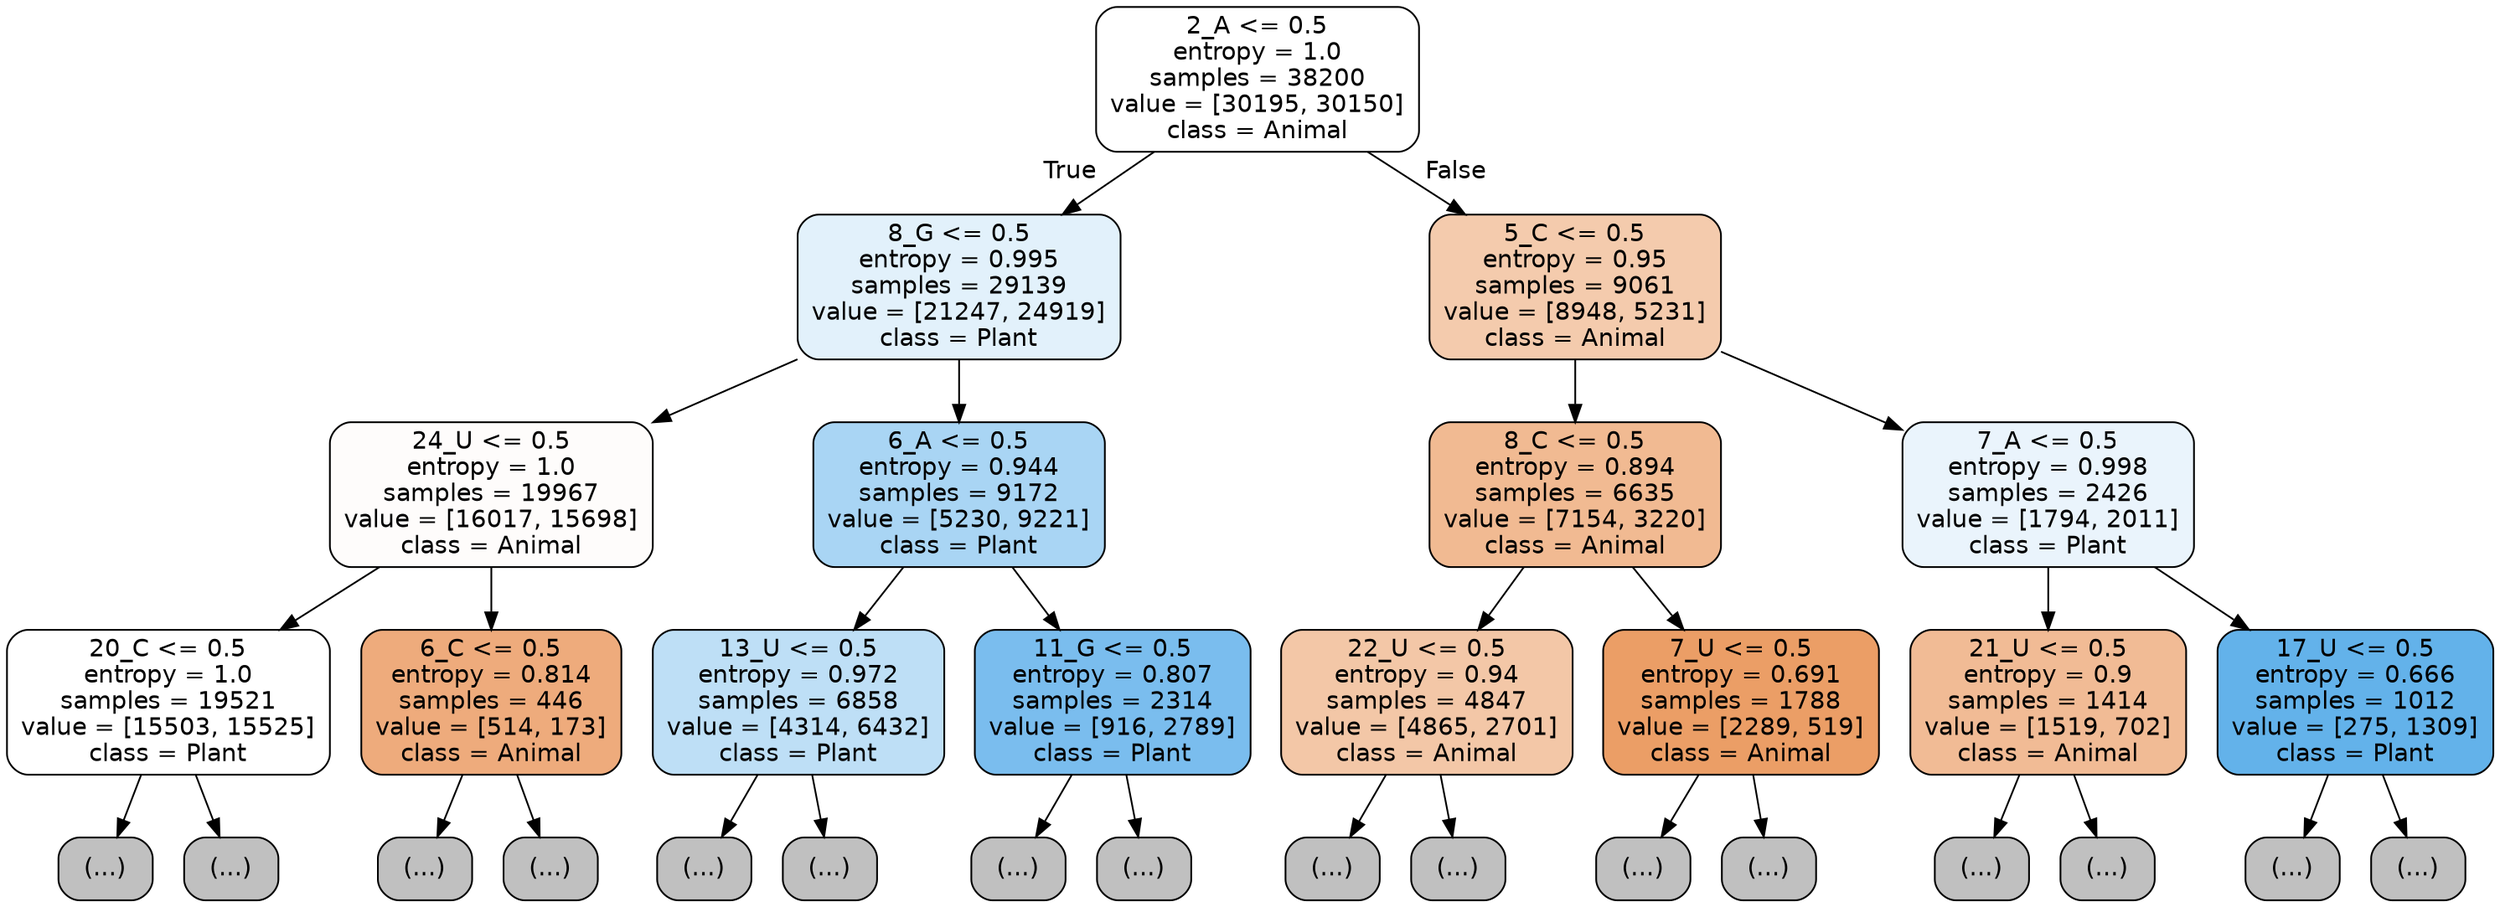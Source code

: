 digraph Tree {
node [shape=box, style="filled, rounded", color="black", fontname="helvetica"] ;
edge [fontname="helvetica"] ;
0 [label="2_A <= 0.5\nentropy = 1.0\nsamples = 38200\nvalue = [30195, 30150]\nclass = Animal", fillcolor="#ffffff"] ;
1 [label="8_G <= 0.5\nentropy = 0.995\nsamples = 29139\nvalue = [21247, 24919]\nclass = Plant", fillcolor="#e2f1fb"] ;
0 -> 1 [labeldistance=2.5, labelangle=45, headlabel="True"] ;
2 [label="24_U <= 0.5\nentropy = 1.0\nsamples = 19967\nvalue = [16017, 15698]\nclass = Animal", fillcolor="#fefcfb"] ;
1 -> 2 ;
3 [label="20_C <= 0.5\nentropy = 1.0\nsamples = 19521\nvalue = [15503, 15525]\nclass = Plant", fillcolor="#ffffff"] ;
2 -> 3 ;
4 [label="(...)", fillcolor="#C0C0C0"] ;
3 -> 4 ;
6815 [label="(...)", fillcolor="#C0C0C0"] ;
3 -> 6815 ;
9134 [label="6_C <= 0.5\nentropy = 0.814\nsamples = 446\nvalue = [514, 173]\nclass = Animal", fillcolor="#eeab7c"] ;
2 -> 9134 ;
9135 [label="(...)", fillcolor="#C0C0C0"] ;
9134 -> 9135 ;
9304 [label="(...)", fillcolor="#C0C0C0"] ;
9134 -> 9304 ;
9347 [label="6_A <= 0.5\nentropy = 0.944\nsamples = 9172\nvalue = [5230, 9221]\nclass = Plant", fillcolor="#a9d5f4"] ;
1 -> 9347 ;
9348 [label="13_U <= 0.5\nentropy = 0.972\nsamples = 6858\nvalue = [4314, 6432]\nclass = Plant", fillcolor="#bedff6"] ;
9347 -> 9348 ;
9349 [label="(...)", fillcolor="#C0C0C0"] ;
9348 -> 9349 ;
11296 [label="(...)", fillcolor="#C0C0C0"] ;
9348 -> 11296 ;
12023 [label="11_G <= 0.5\nentropy = 0.807\nsamples = 2314\nvalue = [916, 2789]\nclass = Plant", fillcolor="#7abdee"] ;
9347 -> 12023 ;
12024 [label="(...)", fillcolor="#C0C0C0"] ;
12023 -> 12024 ;
12533 [label="(...)", fillcolor="#C0C0C0"] ;
12023 -> 12533 ;
12796 [label="5_C <= 0.5\nentropy = 0.95\nsamples = 9061\nvalue = [8948, 5231]\nclass = Animal", fillcolor="#f4cbad"] ;
0 -> 12796 [labeldistance=2.5, labelangle=-45, headlabel="False"] ;
12797 [label="8_C <= 0.5\nentropy = 0.894\nsamples = 6635\nvalue = [7154, 3220]\nclass = Animal", fillcolor="#f1ba92"] ;
12796 -> 12797 ;
12798 [label="22_U <= 0.5\nentropy = 0.94\nsamples = 4847\nvalue = [4865, 2701]\nclass = Animal", fillcolor="#f3c7a7"] ;
12797 -> 12798 ;
12799 [label="(...)", fillcolor="#C0C0C0"] ;
12798 -> 12799 ;
15062 [label="(...)", fillcolor="#C0C0C0"] ;
12798 -> 15062 ;
15313 [label="7_U <= 0.5\nentropy = 0.691\nsamples = 1788\nvalue = [2289, 519]\nclass = Animal", fillcolor="#eb9e66"] ;
12797 -> 15313 ;
15314 [label="(...)", fillcolor="#C0C0C0"] ;
15313 -> 15314 ;
15797 [label="(...)", fillcolor="#C0C0C0"] ;
15313 -> 15797 ;
15942 [label="7_A <= 0.5\nentropy = 0.998\nsamples = 2426\nvalue = [1794, 2011]\nclass = Plant", fillcolor="#eaf4fc"] ;
12796 -> 15942 ;
15943 [label="21_U <= 0.5\nentropy = 0.9\nsamples = 1414\nvalue = [1519, 702]\nclass = Animal", fillcolor="#f1bb95"] ;
15942 -> 15943 ;
15944 [label="(...)", fillcolor="#C0C0C0"] ;
15943 -> 15944 ;
16509 [label="(...)", fillcolor="#C0C0C0"] ;
15943 -> 16509 ;
16606 [label="17_U <= 0.5\nentropy = 0.666\nsamples = 1012\nvalue = [275, 1309]\nclass = Plant", fillcolor="#63b2ea"] ;
15942 -> 16606 ;
16607 [label="(...)", fillcolor="#C0C0C0"] ;
16606 -> 16607 ;
16758 [label="(...)", fillcolor="#C0C0C0"] ;
16606 -> 16758 ;
}